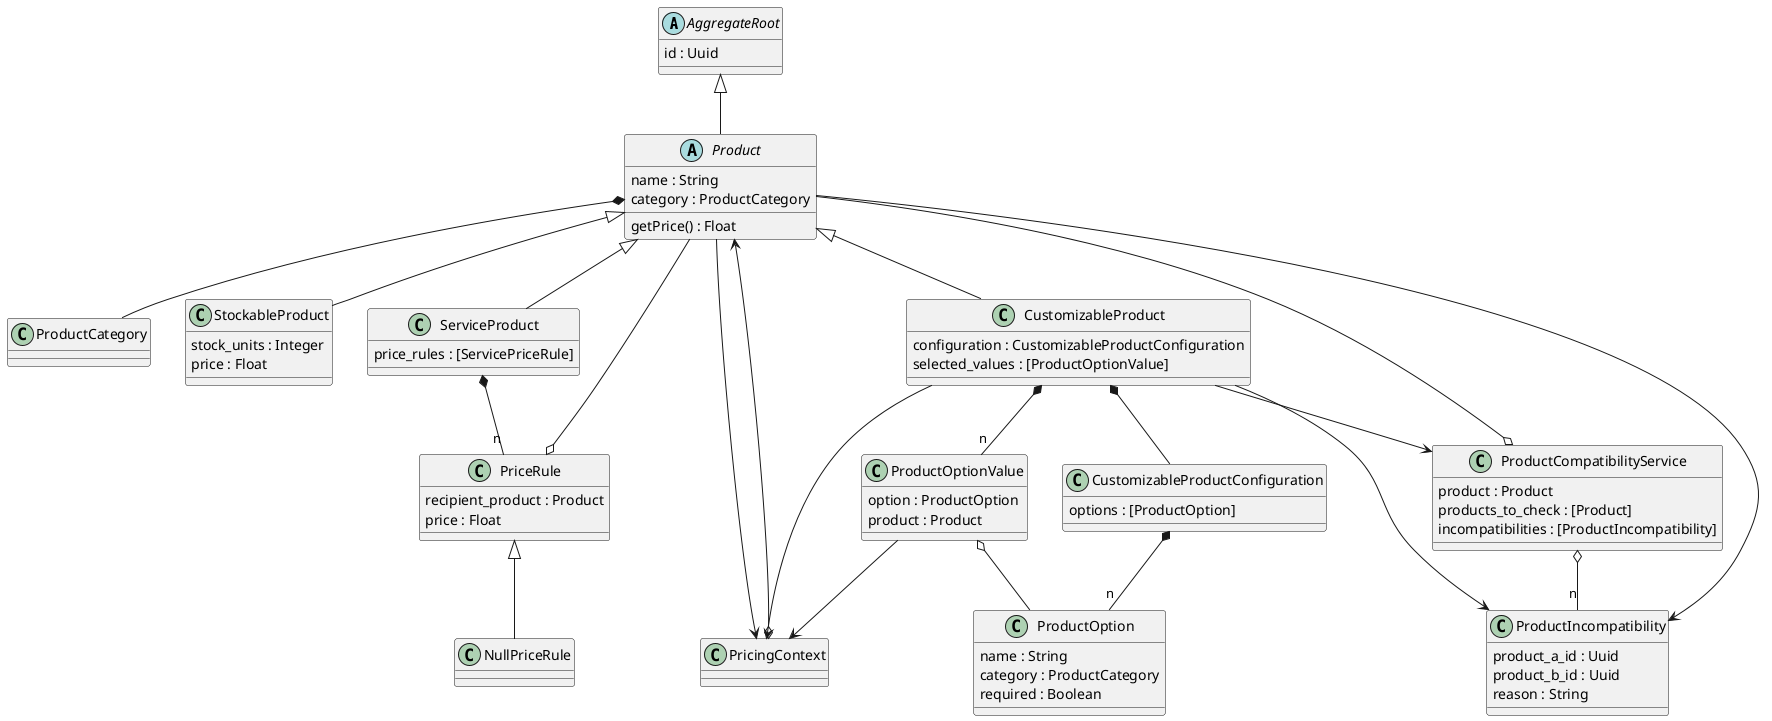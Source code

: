 @startuml
'https://plantuml.com/class-diagram

abstract AggregateRoot {
    id : Uuid
}

abstract Product {
    name : String
    category : ProductCategory
    getPrice() : Float
}

class ProductCategory

class StockableProduct {
    stock_units : Integer
    price : Float
}

class ServiceProduct {
    price_rules : [ServicePriceRule]
}

class PriceRule {
    recipient_product : Product
    price : Float
}

class CustomizableProduct {
    configuration : CustomizableProductConfiguration
    selected_values : [ProductOptionValue]
}

class CustomizableProductConfiguration {
    options : [ProductOption]
}

class ProductOption {
    name : String
    category : ProductCategory
    required : Boolean
}

class ProductOptionValue {
    option : ProductOption
    product : Product
}

class ProductIncompatibility {
    product_a_id : Uuid
    product_b_id : Uuid
    reason : String
}

class ProductCompatibilityService {
    product : Product
    products_to_check : [Product]
    incompatibilities : [ProductIncompatibility]
}

AggregateRoot <|-- Product

Product <|-- StockableProduct
Product <|-- ServiceProduct
Product <|-- CustomizableProduct
Product *-- ProductCategory
Product --> PricingContext
Product --> ProductIncompatibility

PriceRule <|-- NullPriceRule
ServiceProduct *-- "n" PriceRule
PriceRule o-- Product

CustomizableProduct *-- CustomizableProductConfiguration
CustomizableProduct *-- "n" ProductOptionValue
CustomizableProduct --> ProductIncompatibility
CustomizableProduct --> ProductCompatibilityService
CustomizableProductConfiguration *-- "n" ProductOption
ProductOptionValue o-- ProductOption
CustomizableProduct --> PricingContext
ProductOptionValue --> PricingContext
PricingContext o--> Product

ProductCompatibilityService o-- Product
ProductCompatibilityService o-- "n" ProductIncompatibility

@enduml